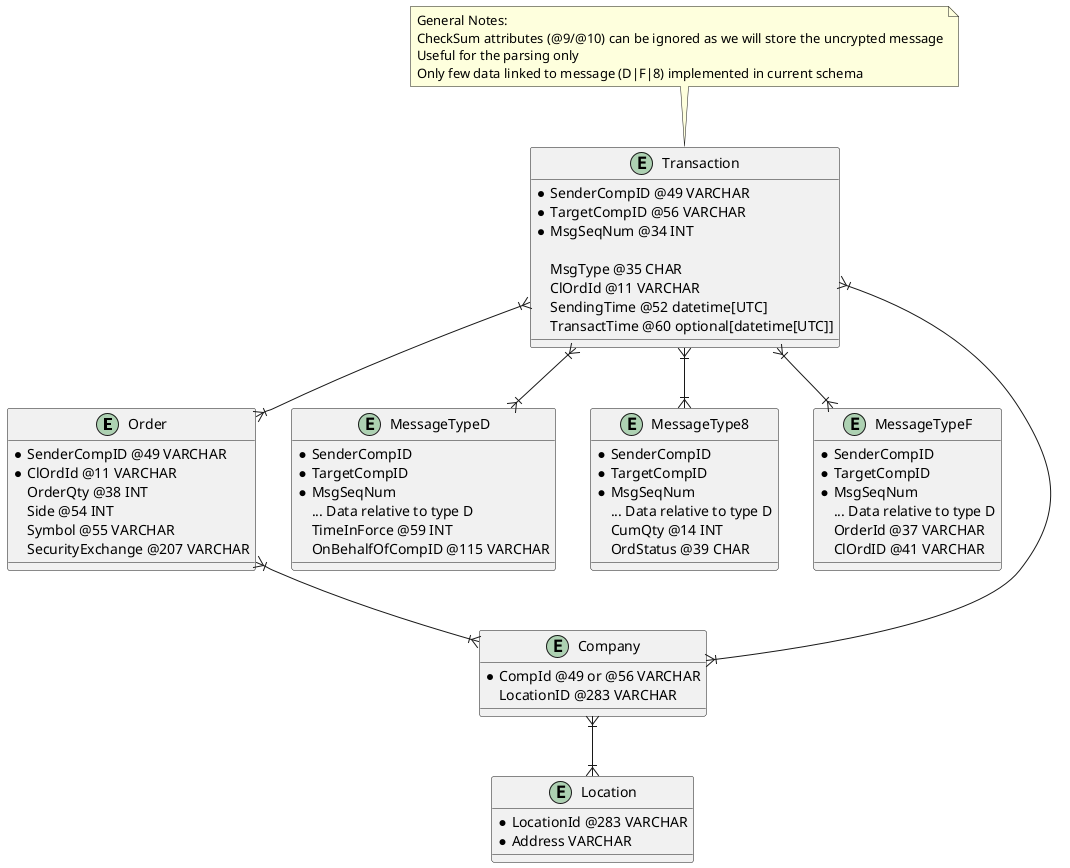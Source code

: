 @startuml FIX_ER_Diagram
' https://www.onixs.biz/fix-dictionary/4.2/compblock_standardheader.html

entity Order {
    * SenderCompID @49 VARCHAR
    * ClOrdId @11 VARCHAR
    OrderQty @38 INT
    Side @54 INT
    Symbol @55 VARCHAR
    SecurityExchange @207 VARCHAR
}

entity Transaction {
    * SenderCompID @49 VARCHAR
    * TargetCompID @56 VARCHAR
    * MsgSeqNum @34 INT

    MsgType @35 CHAR
    ClOrdId @11 VARCHAR
    SendingTime @52 datetime[UTC]
    TransactTime @60 optional[datetime[UTC]]
}

entity MessageTypeD {
    * SenderCompID
    * TargetCompID
    * MsgSeqNum
    ... Data relative to type D
    TimeInForce @59 INT
    OnBehalfOfCompID @115 VARCHAR
    
}
entity MessageType8 {
    * SenderCompID
    * TargetCompID
    * MsgSeqNum
    ... Data relative to type D
    CumQty @14 INT
    OrdStatus @39 CHAR
    
}
entity MessageTypeF {
    * SenderCompID
    * TargetCompID
    * MsgSeqNum
    ... Data relative to type D
    OrderId @37 VARCHAR
    ClOrdID @41 VARCHAR
    
}


Transaction }|--|{ MessageTypeD
Transaction }|--|{ MessageType8
Transaction }|--|{ MessageTypeF

entity Company {
    * CompId @49 or @56 VARCHAR
    LocationID @283 VARCHAR
}

entity Location {
    * LocationId @283 VARCHAR
    * Address VARCHAR
}

Order }|--|{ Company
Transaction }|--|{ Order
Transaction }|--|{ Company
Company }|--|{ Location


note top of Transaction
    General Notes:
    CheckSum attributes (@9/@10) can be ignored as we will store the uncrypted message
    Useful for the parsing only
    Only few data linked to message (D|F|8) implemented in current schema
end note
@enduml
